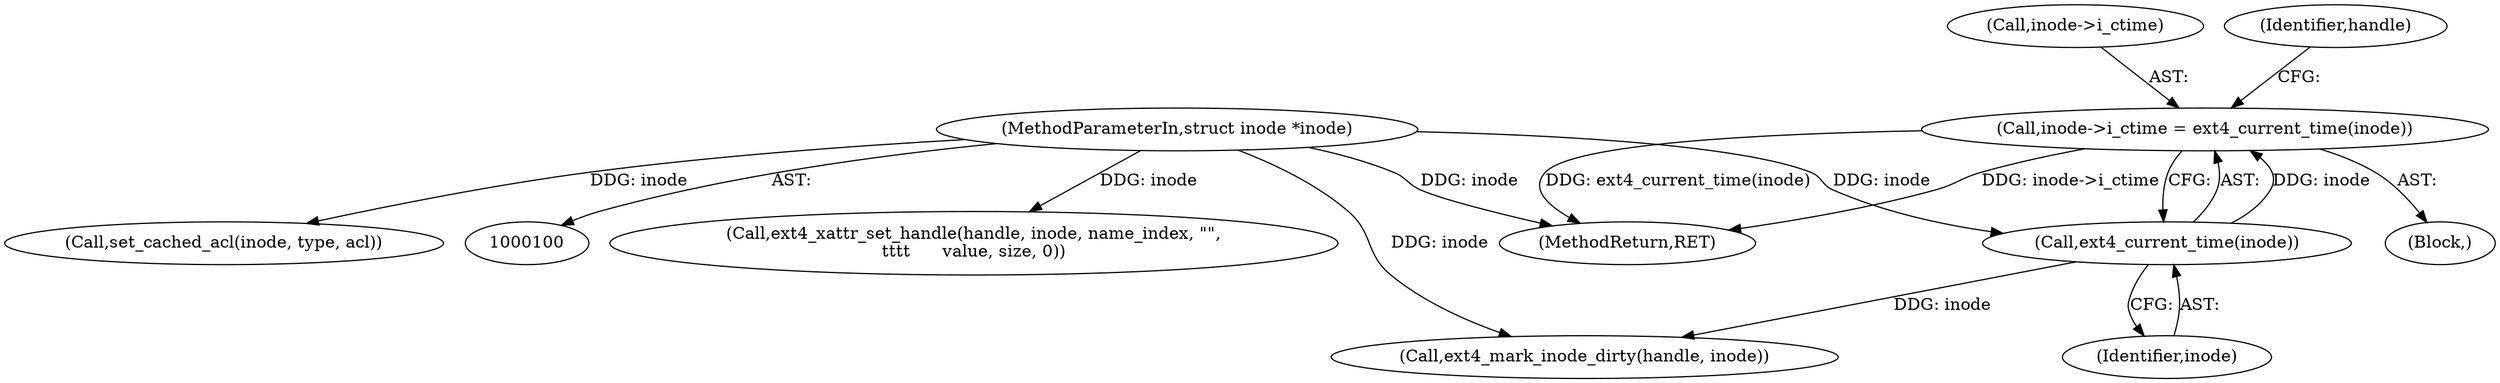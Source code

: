 digraph "0_linux_073931017b49d9458aa351605b43a7e34598caef_3@pointer" {
"1000142" [label="(Call,inode->i_ctime = ext4_current_time(inode))"];
"1000146" [label="(Call,ext4_current_time(inode))"];
"1000102" [label="(MethodParameterIn,struct inode *inode)"];
"1000218" [label="(MethodReturn,RET)"];
"1000146" [label="(Call,ext4_current_time(inode))"];
"1000143" [label="(Call,inode->i_ctime)"];
"1000149" [label="(Identifier,handle)"];
"1000102" [label="(MethodParameterIn,struct inode *inode)"];
"1000199" [label="(Call,ext4_xattr_set_handle(handle, inode, name_index, \"\",\n\t\t\t\t      value, size, 0))"];
"1000141" [label="(Block,)"];
"1000148" [label="(Call,ext4_mark_inode_dirty(handle, inode))"];
"1000147" [label="(Identifier,inode)"];
"1000142" [label="(Call,inode->i_ctime = ext4_current_time(inode))"];
"1000212" [label="(Call,set_cached_acl(inode, type, acl))"];
"1000142" -> "1000141"  [label="AST: "];
"1000142" -> "1000146"  [label="CFG: "];
"1000143" -> "1000142"  [label="AST: "];
"1000146" -> "1000142"  [label="AST: "];
"1000149" -> "1000142"  [label="CFG: "];
"1000142" -> "1000218"  [label="DDG: inode->i_ctime"];
"1000142" -> "1000218"  [label="DDG: ext4_current_time(inode)"];
"1000146" -> "1000142"  [label="DDG: inode"];
"1000146" -> "1000147"  [label="CFG: "];
"1000147" -> "1000146"  [label="AST: "];
"1000102" -> "1000146"  [label="DDG: inode"];
"1000146" -> "1000148"  [label="DDG: inode"];
"1000102" -> "1000100"  [label="AST: "];
"1000102" -> "1000218"  [label="DDG: inode"];
"1000102" -> "1000148"  [label="DDG: inode"];
"1000102" -> "1000199"  [label="DDG: inode"];
"1000102" -> "1000212"  [label="DDG: inode"];
}
